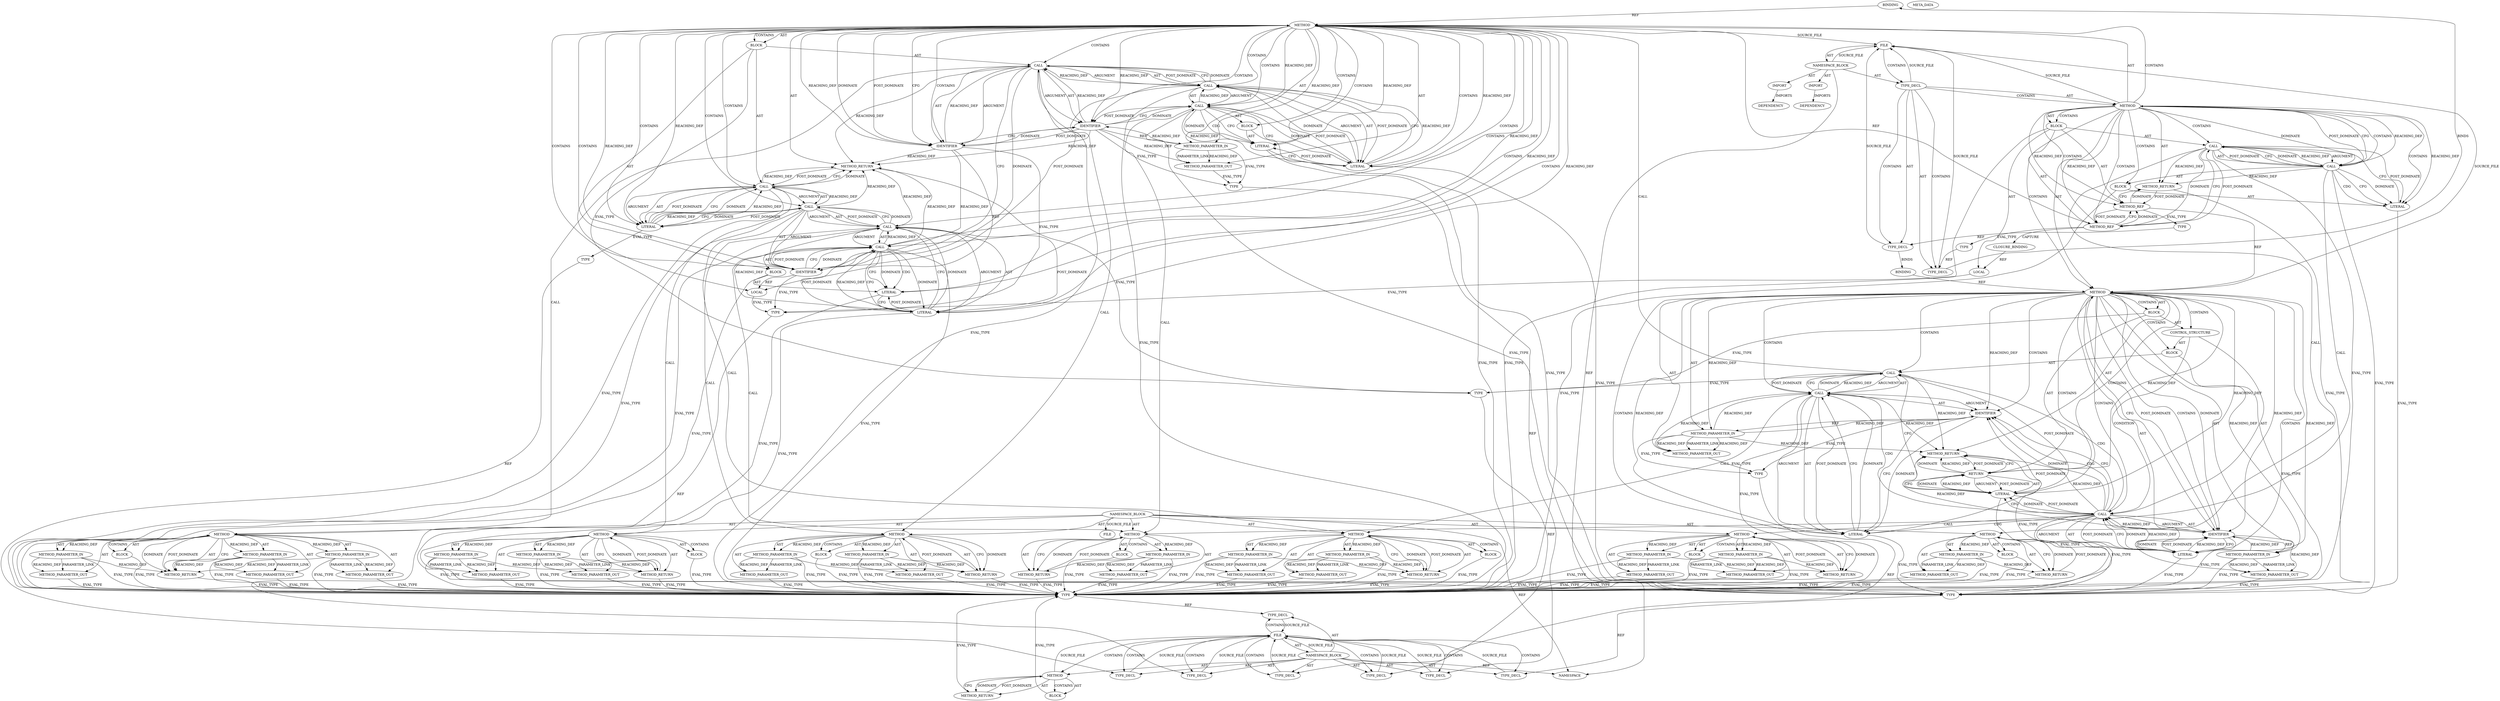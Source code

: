 digraph {
  "21474836480" [label="BINDING" METHOD_FULL_NAME="cpyStr" NAME="cpyStr" SIGNATURE="void(char*)"];
  "21474836481" [label="BINDING" METHOD_FULL_NAME="main" NAME="main" SIGNATURE="int(int,char[]*)"];
  "25769803776" [label="BLOCK" ARGUMENT_INDEX="-1" CODE="{
	strncpy(__str, src, MAX_SIZE - 1);						/* FIX */
	__str[MAX_SIZE - 1] = '\\0';
}" COLUMN_NUMBER="30" LINE_NUMBER="20" ORDER="2" TYPE_FULL_NAME="void"];
  "25769803777" [label="BLOCK" ARGUMENT_INDEX="1" CODE="<empty>" COLUMN_NUMBER="22" LINE_NUMBER="21" ORDER="1" TYPE_FULL_NAME="ANY"];
  "25769803778" [label="BLOCK" ARGUMENT_INDEX="1" CODE="<empty>" COLUMN_NUMBER="8" LINE_NUMBER="22" ORDER="1" TYPE_FULL_NAME="ANY"];
  "25769803779" [label="BLOCK" ARGUMENT_INDEX="-1" CODE="{
	// Often Misused String Management:
	// Buffer overflow with strcpy function
	if (argc > 1)
		cpyStr(argv[1]);	
	return 0;
}" COLUMN_NUMBER="1" LINE_NUMBER="26" ORDER="3" TYPE_FULL_NAME="void"];
  "25769803780" [label="BLOCK" ARGUMENT_INDEX="-1" CODE="<empty>" COLUMN_NUMBER="3" LINE_NUMBER="30" ORDER="2" TYPE_FULL_NAME="ANY"];
  "25769803781" [label="BLOCK" ARGUMENT_INDEX="-1" CODE="<empty>" COLUMN_NUMBER="1" LINE_NUMBER="1" ORDER="1" TYPE_FULL_NAME="ANY"];
  "25769803782" [label="BLOCK" ARGUMENT_INDEX="1" CODE="<empty>" COLUMN_NUMBER="19" LINE_NUMBER="18" ORDER="1" TYPE_FULL_NAME="ANY"];
  "25769803783" [label="BLOCK" ARGUMENT_INDEX="-1" CODE="<empty>" ORDER="1" TYPE_FULL_NAME="ANY"];
  "25769803784" [label="BLOCK" ARGUMENT_INDEX="1" CODE="<empty>" ORDER="1" TYPE_FULL_NAME="ANY"];
  "25769803785" [label="BLOCK" ARGUMENT_INDEX="1" CODE="<empty>" ORDER="1" TYPE_FULL_NAME="ANY"];
  "25769803786" [label="BLOCK" ARGUMENT_INDEX="1" CODE="<empty>" ORDER="1" TYPE_FULL_NAME="ANY"];
  "25769803787" [label="BLOCK" ARGUMENT_INDEX="1" CODE="<empty>" ORDER="1" TYPE_FULL_NAME="ANY"];
  "25769803788" [label="BLOCK" ARGUMENT_INDEX="1" CODE="<empty>" ORDER="1" TYPE_FULL_NAME="ANY"];
  "25769803789" [label="BLOCK" ARGUMENT_INDEX="1" CODE="<empty>" ORDER="1" TYPE_FULL_NAME="ANY"];
  "25769803790" [label="BLOCK" ARGUMENT_INDEX="1" CODE="<empty>" ORDER="1" TYPE_FULL_NAME="ANY"];
  "30064771072" [label="CALL" ARGUMENT_INDEX="-1" CODE="strncpy(__str, src, MAX_SIZE - 1)" COLUMN_NUMBER="2" DISPATCH_TYPE="STATIC_DISPATCH" LINE_NUMBER="21" METHOD_FULL_NAME="strncpy" NAME="strncpy" ORDER="1" SIGNATURE="" TYPE_FULL_NAME="ANY"];
  "30064771073" [label="CALL" ARGUMENT_INDEX="3" CODE="MAX_SIZE - 1" COLUMN_NUMBER="22" DISPATCH_TYPE="STATIC_DISPATCH" LINE_NUMBER="21" METHOD_FULL_NAME="<operator>.subtraction" NAME="<operator>.subtraction" ORDER="3" SIGNATURE="" TYPE_FULL_NAME="ANY"];
  "30064771074" [label="CALL" ARGUMENT_INDEX="1" CODE="MAX_SIZE" COLUMN_NUMBER="22" DISPATCH_TYPE="INLINED" LINE_NUMBER="21" METHOD_FULL_NAME="misused_string_fct_scope-good.c:16:16:MAX_SIZE:0" NAME="MAX_SIZE" ORDER="1" SIGNATURE="" TYPE_FULL_NAME="int"];
  "30064771075" [label="CALL" ARGUMENT_INDEX="-1" CODE="__str[MAX_SIZE - 1] = '\\0'" COLUMN_NUMBER="2" DISPATCH_TYPE="STATIC_DISPATCH" LINE_NUMBER="22" METHOD_FULL_NAME="<operator>.assignment" NAME="<operator>.assignment" ORDER="2" SIGNATURE="" TYPE_FULL_NAME="ANY"];
  "30064771076" [label="CALL" ARGUMENT_INDEX="1" CODE="__str[MAX_SIZE - 1]" COLUMN_NUMBER="2" DISPATCH_TYPE="STATIC_DISPATCH" LINE_NUMBER="22" METHOD_FULL_NAME="<operator>.indirectIndexAccess" NAME="<operator>.indirectIndexAccess" ORDER="1" SIGNATURE="" TYPE_FULL_NAME="ANY"];
  "30064771077" [label="CALL" ARGUMENT_INDEX="2" CODE="MAX_SIZE - 1" COLUMN_NUMBER="8" DISPATCH_TYPE="STATIC_DISPATCH" LINE_NUMBER="22" METHOD_FULL_NAME="<operator>.subtraction" NAME="<operator>.subtraction" ORDER="2" SIGNATURE="" TYPE_FULL_NAME="ANY"];
  "30064771078" [label="CALL" ARGUMENT_INDEX="1" CODE="MAX_SIZE" COLUMN_NUMBER="8" DISPATCH_TYPE="INLINED" LINE_NUMBER="22" METHOD_FULL_NAME="misused_string_fct_scope-good.c:16:16:MAX_SIZE:0" NAME="MAX_SIZE" ORDER="1" SIGNATURE="" TYPE_FULL_NAME="int"];
  "30064771079" [label="CALL" ARGUMENT_INDEX="-1" CODE="argc > 1" COLUMN_NUMBER="6" DISPATCH_TYPE="STATIC_DISPATCH" LINE_NUMBER="29" METHOD_FULL_NAME="<operator>.greaterThan" NAME="<operator>.greaterThan" ORDER="1" SIGNATURE="" TYPE_FULL_NAME="ANY"];
  "30064771080" [label="CALL" ARGUMENT_INDEX="1" CODE="cpyStr(argv[1])" COLUMN_NUMBER="3" DISPATCH_TYPE="STATIC_DISPATCH" LINE_NUMBER="30" METHOD_FULL_NAME="cpyStr" NAME="cpyStr" ORDER="1" SIGNATURE="" TYPE_FULL_NAME="void"];
  "30064771081" [label="CALL" ARGUMENT_INDEX="1" CODE="argv[1]" COLUMN_NUMBER="10" DISPATCH_TYPE="STATIC_DISPATCH" LINE_NUMBER="30" METHOD_FULL_NAME="<operator>.indirectIndexAccess" NAME="<operator>.indirectIndexAccess" ORDER="1" SIGNATURE="" TYPE_FULL_NAME="ANY"];
  "30064771082" [label="CALL" ARGUMENT_INDEX="2" CODE="__str[MAX_SIZE]" COLUMN_NUMBER="13" DISPATCH_TYPE="STATIC_DISPATCH" LINE_NUMBER="18" METHOD_FULL_NAME="<operator>.arrayInitializer" NAME="<operator>.arrayInitializer" ORDER="2" SIGNATURE="" TYPE_FULL_NAME="ANY"];
  "30064771083" [label="CALL" ARGUMENT_INDEX="1" CODE="MAX_SIZE" COLUMN_NUMBER="19" DISPATCH_TYPE="INLINED" LINE_NUMBER="18" METHOD_FULL_NAME="misused_string_fct_scope-good.c:16:16:MAX_SIZE:0" NAME="MAX_SIZE" ORDER="1" SIGNATURE="" TYPE_FULL_NAME="int"];
  "34359738368" [label="CLOSURE_BINDING" CLOSURE_BINDING_ID="misused_string_fct_scope-good.c:cpyStr:__str" CLOSURE_ORIGINAL_NAME="__str" EVALUATION_STRATEGY="BY_REFERENCE"];
  "47244640256" [label="CONTROL_STRUCTURE" ARGUMENT_INDEX="1" CODE="if (argc > 1)
		cpyStr(argv[1]);" COLUMN_NUMBER="2" CONTROL_STRUCTURE_TYPE="IF" LINE_NUMBER="29" ORDER="1" PARSER_TYPE_NAME="CASTIfStatement"];
  "51539607552" [label="DEPENDENCY" DEPENDENCY_GROUP_ID="stdlib.h" NAME="stdlib.h" VERSION="include"];
  "51539607553" [label="DEPENDENCY" DEPENDENCY_GROUP_ID="string.h" NAME="string.h" VERSION="include"];
  "60129542144" [label="FILE" CODE="<empty>" CONTENT="<empty>" NAME="misused_string_fct_scope-good.c" ORDER="0"];
  "60129542145" [label="FILE" CODE="<empty>" CONTENT="<empty>" NAME="<includes>" ORDER="1"];
  "60129542146" [label="FILE" CODE="<empty>" CONTENT="<empty>" NAME="<unknown>" ORDER="0"];
  "68719476736" [label="IDENTIFIER" ARGUMENT_INDEX="1" CODE="<global> __str" COLUMN_NUMBER="10" LINE_NUMBER="21" NAME="__str" ORDER="1" TYPE_FULL_NAME="char[10]"];
  "68719476737" [label="IDENTIFIER" ARGUMENT_INDEX="2" CODE="src" COLUMN_NUMBER="17" LINE_NUMBER="21" NAME="src" ORDER="2" TYPE_FULL_NAME="char*"];
  "68719476738" [label="IDENTIFIER" ARGUMENT_INDEX="1" CODE="<global> __str" COLUMN_NUMBER="2" LINE_NUMBER="22" NAME="__str" ORDER="1" TYPE_FULL_NAME="char[10]"];
  "68719476739" [label="IDENTIFIER" ARGUMENT_INDEX="1" CODE="argc" COLUMN_NUMBER="6" LINE_NUMBER="29" NAME="argc" ORDER="1" TYPE_FULL_NAME="int"];
  "68719476740" [label="IDENTIFIER" ARGUMENT_INDEX="1" CODE="argv" COLUMN_NUMBER="10" LINE_NUMBER="30" NAME="argv" ORDER="1" TYPE_FULL_NAME="char[]*"];
  "73014444032" [label="IMPORT" CODE="#include <stdlib.h>" COLUMN_NUMBER="1" IMPORTED_AS="stdlib.h" IMPORTED_ENTITY="stdlib.h" LINE_NUMBER="13" ORDER="1"];
  "73014444033" [label="IMPORT" CODE="#include <string.h>" COLUMN_NUMBER="1" IMPORTED_AS="string.h" IMPORTED_ENTITY="string.h" LINE_NUMBER="14" ORDER="2"];
  "90194313216" [label="LITERAL" ARGUMENT_INDEX="1" CODE="10" COLUMN_NUMBER="22" LINE_NUMBER="21" ORDER="1" TYPE_FULL_NAME="int"];
  "90194313217" [label="LITERAL" ARGUMENT_INDEX="2" CODE="1" COLUMN_NUMBER="33" LINE_NUMBER="21" ORDER="2" TYPE_FULL_NAME="int"];
  "90194313218" [label="LITERAL" ARGUMENT_INDEX="1" CODE="10" COLUMN_NUMBER="8" LINE_NUMBER="22" ORDER="1" TYPE_FULL_NAME="int"];
  "90194313219" [label="LITERAL" ARGUMENT_INDEX="2" CODE="1" COLUMN_NUMBER="19" LINE_NUMBER="22" ORDER="2" TYPE_FULL_NAME="int"];
  "90194313220" [label="LITERAL" ARGUMENT_INDEX="2" CODE="'\\0'" COLUMN_NUMBER="24" LINE_NUMBER="22" ORDER="2" TYPE_FULL_NAME="char"];
  "90194313221" [label="LITERAL" ARGUMENT_INDEX="2" CODE="1" COLUMN_NUMBER="13" LINE_NUMBER="29" ORDER="2" TYPE_FULL_NAME="int"];
  "90194313222" [label="LITERAL" ARGUMENT_INDEX="2" CODE="1" COLUMN_NUMBER="15" LINE_NUMBER="30" ORDER="2" TYPE_FULL_NAME="int"];
  "90194313223" [label="LITERAL" ARGUMENT_INDEX="-1" CODE="0" COLUMN_NUMBER="9" LINE_NUMBER="31" ORDER="1" TYPE_FULL_NAME="int"];
  "90194313224" [label="LITERAL" ARGUMENT_INDEX="1" CODE="10" COLUMN_NUMBER="19" LINE_NUMBER="18" ORDER="1" TYPE_FULL_NAME="int"];
  "94489280512" [label="LOCAL" CODE="static char __str[MAX_SIZE]" COLUMN_NUMBER="13" GENERIC_SIGNATURE="<empty>" LINE_NUMBER="18" NAME="__str" ORDER="1" TYPE_FULL_NAME="char[10]"];
  "94489280513" [label="LOCAL" CLOSURE_BINDING_ID="misused_string_fct_scope-good.c:cpyStr:__str" CODE="<global> __str" COLUMN_NUMBER="10" GENERIC_SIGNATURE="<empty>" LINE_NUMBER="21" NAME="__str" ORDER="0" TYPE_FULL_NAME="char[10]"];
  "107374182400" [label="META_DATA" LANGUAGE="NEWC" OVERLAYS="base;controlflow;typerel;callgraph;dataflowOss" ROOT="/tmp/tmp.Xk1sdSzQks" VERSION="0.1"];
  "111669149696" [label="METHOD" AST_PARENT_FULL_NAME="misused_string_fct_scope-good.c:<global>" AST_PARENT_TYPE="TYPE_DECL" CODE="void cpyStr(const char *src) {
	strncpy(__str, src, MAX_SIZE - 1);						/* FIX */
	__str[MAX_SIZE - 1] = '\\0';
}" COLUMN_NUMBER="1" COLUMN_NUMBER_END="21" FILENAME="misused_string_fct_scope-good.c" FULL_NAME="cpyStr" GENERIC_SIGNATURE="<empty>" IS_EXTERNAL="false" LINE_NUMBER="20" LINE_NUMBER_END="23" NAME="cpyStr" ORDER="1" SIGNATURE="void(char*)"];
  "111669149697" [label="METHOD" AST_PARENT_FULL_NAME="misused_string_fct_scope-good.c:<global>" AST_PARENT_TYPE="TYPE_DECL" CODE="<global>" COLUMN_NUMBER="1" COLUMN_NUMBER_END="18" FILENAME="misused_string_fct_scope-good.c" FULL_NAME="misused_string_fct_scope-good.c:<global>" GENERIC_SIGNATURE="<empty>" IS_EXTERNAL="false" LINE_NUMBER="1" LINE_NUMBER_END="32" NAME="<global>" ORDER="1" SIGNATURE=""];
  "111669149698" [label="METHOD" AST_PARENT_FULL_NAME="misused_string_fct_scope-good.c:<global>" AST_PARENT_TYPE="TYPE_DECL" CODE="int main(int argc, char *argv[])
{
	// Often Misused String Management:
	// Buffer overflow with strcpy function
	if (argc > 1)
		cpyStr(argv[1]);	
	return 0;
}" COLUMN_NUMBER="1" COLUMN_NUMBER_END="1" FILENAME="misused_string_fct_scope-good.c" FULL_NAME="main" GENERIC_SIGNATURE="<empty>" IS_EXTERNAL="false" LINE_NUMBER="25" LINE_NUMBER_END="32" NAME="main" ORDER="1" SIGNATURE="int(int,char[]*)"];
  "111669149699" [label="METHOD" AST_PARENT_FULL_NAME="<includes>:<global>" AST_PARENT_TYPE="NAMESPACE_BLOCK" CODE="<global>" FILENAME="<includes>" FULL_NAME="<includes>:<global>" GENERIC_SIGNATURE="<empty>" IS_EXTERNAL="false" LINE_NUMBER="1" NAME="<global>" ORDER="1" SIGNATURE=""];
  "111669149700" [label="METHOD" AST_PARENT_FULL_NAME="<global>" AST_PARENT_TYPE="NAMESPACE_BLOCK" CODE="<empty>" FILENAME="<empty>" FULL_NAME="strncpy" GENERIC_SIGNATURE="<empty>" IS_EXTERNAL="true" NAME="strncpy" ORDER="0" SIGNATURE=""];
  "111669149701" [label="METHOD" AST_PARENT_FULL_NAME="<global>" AST_PARENT_TYPE="NAMESPACE_BLOCK" CODE="<empty>" FILENAME="<empty>" FULL_NAME="<operator>.subtraction" GENERIC_SIGNATURE="<empty>" IS_EXTERNAL="true" NAME="<operator>.subtraction" ORDER="0" SIGNATURE=""];
  "111669149702" [label="METHOD" AST_PARENT_FULL_NAME="<global>" AST_PARENT_TYPE="NAMESPACE_BLOCK" CODE="<empty>" FILENAME="misused_string_fct_scope-good.c" FULL_NAME="misused_string_fct_scope-good.c:16:16:MAX_SIZE:0" GENERIC_SIGNATURE="<empty>" IS_EXTERNAL="true" LINE_NUMBER="16" LINE_NUMBER_END="16" NAME="MAX_SIZE" ORDER="0" SIGNATURE=""];
  "111669149703" [label="METHOD" AST_PARENT_FULL_NAME="<global>" AST_PARENT_TYPE="NAMESPACE_BLOCK" CODE="<empty>" FILENAME="<empty>" FULL_NAME="<operator>.assignment" GENERIC_SIGNATURE="<empty>" IS_EXTERNAL="true" NAME="<operator>.assignment" ORDER="0" SIGNATURE=""];
  "111669149704" [label="METHOD" AST_PARENT_FULL_NAME="<global>" AST_PARENT_TYPE="NAMESPACE_BLOCK" CODE="<empty>" FILENAME="<empty>" FULL_NAME="<operator>.indirectIndexAccess" GENERIC_SIGNATURE="<empty>" IS_EXTERNAL="true" NAME="<operator>.indirectIndexAccess" ORDER="0" SIGNATURE=""];
  "111669149705" [label="METHOD" AST_PARENT_FULL_NAME="<global>" AST_PARENT_TYPE="NAMESPACE_BLOCK" CODE="<empty>" FILENAME="<empty>" FULL_NAME="<operator>.greaterThan" GENERIC_SIGNATURE="<empty>" IS_EXTERNAL="true" NAME="<operator>.greaterThan" ORDER="0" SIGNATURE=""];
  "111669149706" [label="METHOD" AST_PARENT_FULL_NAME="<global>" AST_PARENT_TYPE="NAMESPACE_BLOCK" CODE="<empty>" FILENAME="<empty>" FULL_NAME="<operator>.arrayInitializer" GENERIC_SIGNATURE="<empty>" IS_EXTERNAL="true" NAME="<operator>.arrayInitializer" ORDER="0" SIGNATURE=""];
  "115964116992" [label="METHOD_PARAMETER_IN" CODE="const char *src" COLUMN_NUMBER="13" EVALUATION_STRATEGY="BY_VALUE" INDEX="1" IS_VARIADIC="false" LINE_NUMBER="20" NAME="src" ORDER="1" TYPE_FULL_NAME="char*"];
  "115964116993" [label="METHOD_PARAMETER_IN" CODE="int argc" COLUMN_NUMBER="10" EVALUATION_STRATEGY="BY_VALUE" INDEX="1" IS_VARIADIC="false" LINE_NUMBER="25" NAME="argc" ORDER="1" TYPE_FULL_NAME="int"];
  "115964116994" [label="METHOD_PARAMETER_IN" CODE="char *argv[]" COLUMN_NUMBER="20" EVALUATION_STRATEGY="BY_VALUE" INDEX="2" IS_VARIADIC="false" LINE_NUMBER="25" NAME="argv" ORDER="2" TYPE_FULL_NAME="char[]*"];
  "115964116995" [label="METHOD_PARAMETER_IN" CODE="p1" EVALUATION_STRATEGY="BY_VALUE" INDEX="1" IS_VARIADIC="false" NAME="p1" ORDER="1" TYPE_FULL_NAME="ANY"];
  "115964116996" [label="METHOD_PARAMETER_IN" CODE="p2" EVALUATION_STRATEGY="BY_VALUE" INDEX="2" IS_VARIADIC="false" NAME="p2" ORDER="2" TYPE_FULL_NAME="ANY"];
  "115964116997" [label="METHOD_PARAMETER_IN" CODE="p3" EVALUATION_STRATEGY="BY_VALUE" INDEX="3" IS_VARIADIC="false" NAME="p3" ORDER="3" TYPE_FULL_NAME="ANY"];
  "115964116998" [label="METHOD_PARAMETER_IN" CODE="p1" EVALUATION_STRATEGY="BY_VALUE" INDEX="1" IS_VARIADIC="false" NAME="p1" ORDER="1" TYPE_FULL_NAME="ANY"];
  "115964116999" [label="METHOD_PARAMETER_IN" CODE="p2" EVALUATION_STRATEGY="BY_VALUE" INDEX="2" IS_VARIADIC="false" NAME="p2" ORDER="2" TYPE_FULL_NAME="ANY"];
  "115964117000" [label="METHOD_PARAMETER_IN" CODE="p0" EVALUATION_STRATEGY="BY_VALUE" INDEX="0" IS_VARIADIC="false" NAME="p0" ORDER="0" TYPE_FULL_NAME="ANY"];
  "115964117001" [label="METHOD_PARAMETER_IN" CODE="p1" EVALUATION_STRATEGY="BY_VALUE" INDEX="1" IS_VARIADIC="false" NAME="p1" ORDER="1" TYPE_FULL_NAME="ANY"];
  "115964117002" [label="METHOD_PARAMETER_IN" CODE="p2" EVALUATION_STRATEGY="BY_VALUE" INDEX="2" IS_VARIADIC="false" NAME="p2" ORDER="2" TYPE_FULL_NAME="ANY"];
  "115964117003" [label="METHOD_PARAMETER_IN" CODE="p1" EVALUATION_STRATEGY="BY_VALUE" INDEX="1" IS_VARIADIC="false" NAME="p1" ORDER="1" TYPE_FULL_NAME="ANY"];
  "115964117004" [label="METHOD_PARAMETER_IN" CODE="p2" EVALUATION_STRATEGY="BY_VALUE" INDEX="2" IS_VARIADIC="false" NAME="p2" ORDER="2" TYPE_FULL_NAME="ANY"];
  "115964117005" [label="METHOD_PARAMETER_IN" CODE="p1" EVALUATION_STRATEGY="BY_VALUE" INDEX="1" IS_VARIADIC="false" NAME="p1" ORDER="1" TYPE_FULL_NAME="ANY"];
  "115964117006" [label="METHOD_PARAMETER_IN" CODE="p2" EVALUATION_STRATEGY="BY_VALUE" INDEX="2" IS_VARIADIC="false" NAME="p2" ORDER="2" TYPE_FULL_NAME="ANY"];
  "115964117007" [label="METHOD_PARAMETER_IN" CODE="p1" EVALUATION_STRATEGY="BY_VALUE" INDEX="1" IS_VARIADIC="false" NAME="p1" ORDER="1" TYPE_FULL_NAME="ANY"];
  "120259084288" [label="METHOD_PARAMETER_OUT" CODE="const char *src" COLUMN_NUMBER="13" EVALUATION_STRATEGY="BY_VALUE" INDEX="1" IS_VARIADIC="false" LINE_NUMBER="20" NAME="src" ORDER="1" TYPE_FULL_NAME="char*"];
  "120259084289" [label="METHOD_PARAMETER_OUT" CODE="int argc" COLUMN_NUMBER="10" EVALUATION_STRATEGY="BY_VALUE" INDEX="1" IS_VARIADIC="false" LINE_NUMBER="25" NAME="argc" ORDER="1" TYPE_FULL_NAME="int"];
  "120259084290" [label="METHOD_PARAMETER_OUT" CODE="char *argv[]" COLUMN_NUMBER="20" EVALUATION_STRATEGY="BY_VALUE" INDEX="2" IS_VARIADIC="false" LINE_NUMBER="25" NAME="argv" ORDER="2" TYPE_FULL_NAME="char[]*"];
  "120259084291" [label="METHOD_PARAMETER_OUT" CODE="p1" EVALUATION_STRATEGY="BY_VALUE" INDEX="1" IS_VARIADIC="false" NAME="p1" ORDER="1" TYPE_FULL_NAME="ANY"];
  "120259084292" [label="METHOD_PARAMETER_OUT" CODE="p2" EVALUATION_STRATEGY="BY_VALUE" INDEX="2" IS_VARIADIC="false" NAME="p2" ORDER="2" TYPE_FULL_NAME="ANY"];
  "120259084293" [label="METHOD_PARAMETER_OUT" CODE="p3" EVALUATION_STRATEGY="BY_VALUE" INDEX="3" IS_VARIADIC="false" NAME="p3" ORDER="3" TYPE_FULL_NAME="ANY"];
  "120259084294" [label="METHOD_PARAMETER_OUT" CODE="p1" EVALUATION_STRATEGY="BY_VALUE" INDEX="1" IS_VARIADIC="false" NAME="p1" ORDER="1" TYPE_FULL_NAME="ANY"];
  "120259084295" [label="METHOD_PARAMETER_OUT" CODE="p2" EVALUATION_STRATEGY="BY_VALUE" INDEX="2" IS_VARIADIC="false" NAME="p2" ORDER="2" TYPE_FULL_NAME="ANY"];
  "120259084296" [label="METHOD_PARAMETER_OUT" CODE="p0" EVALUATION_STRATEGY="BY_VALUE" INDEX="0" IS_VARIADIC="false" NAME="p0" ORDER="0" TYPE_FULL_NAME="ANY"];
  "120259084297" [label="METHOD_PARAMETER_OUT" CODE="p1" EVALUATION_STRATEGY="BY_VALUE" INDEX="1" IS_VARIADIC="false" NAME="p1" ORDER="1" TYPE_FULL_NAME="ANY"];
  "120259084298" [label="METHOD_PARAMETER_OUT" CODE="p2" EVALUATION_STRATEGY="BY_VALUE" INDEX="2" IS_VARIADIC="false" NAME="p2" ORDER="2" TYPE_FULL_NAME="ANY"];
  "120259084299" [label="METHOD_PARAMETER_OUT" CODE="p1" EVALUATION_STRATEGY="BY_VALUE" INDEX="1" IS_VARIADIC="false" NAME="p1" ORDER="1" TYPE_FULL_NAME="ANY"];
  "120259084300" [label="METHOD_PARAMETER_OUT" CODE="p2" EVALUATION_STRATEGY="BY_VALUE" INDEX="2" IS_VARIADIC="false" NAME="p2" ORDER="2" TYPE_FULL_NAME="ANY"];
  "120259084301" [label="METHOD_PARAMETER_OUT" CODE="p1" EVALUATION_STRATEGY="BY_VALUE" INDEX="1" IS_VARIADIC="false" NAME="p1" ORDER="1" TYPE_FULL_NAME="ANY"];
  "120259084302" [label="METHOD_PARAMETER_OUT" CODE="p2" EVALUATION_STRATEGY="BY_VALUE" INDEX="2" IS_VARIADIC="false" NAME="p2" ORDER="2" TYPE_FULL_NAME="ANY"];
  "120259084303" [label="METHOD_PARAMETER_OUT" CODE="p1" EVALUATION_STRATEGY="BY_VALUE" INDEX="1" IS_VARIADIC="false" NAME="p1" ORDER="1" TYPE_FULL_NAME="ANY"];
  "124554051584" [label="METHOD_REF" ARGUMENT_INDEX="3" CODE="cpyStr" COLUMN_NUMBER="1" LINE_NUMBER="20" METHOD_FULL_NAME="cpyStr" ORDER="3" TYPE_FULL_NAME="cpyStr"];
  "124554051585" [label="METHOD_REF" ARGUMENT_INDEX="4" CODE="main" COLUMN_NUMBER="1" LINE_NUMBER="25" METHOD_FULL_NAME="main" ORDER="4" TYPE_FULL_NAME="main"];
  "128849018880" [label="METHOD_RETURN" CODE="RET" COLUMN_NUMBER="1" EVALUATION_STRATEGY="BY_VALUE" LINE_NUMBER="20" ORDER="3" TYPE_FULL_NAME="void"];
  "128849018881" [label="METHOD_RETURN" CODE="RET" COLUMN_NUMBER="1" EVALUATION_STRATEGY="BY_VALUE" LINE_NUMBER="25" ORDER="4" TYPE_FULL_NAME="int"];
  "128849018882" [label="METHOD_RETURN" CODE="RET" COLUMN_NUMBER="1" EVALUATION_STRATEGY="BY_VALUE" LINE_NUMBER="1" ORDER="2" TYPE_FULL_NAME="ANY"];
  "128849018883" [label="METHOD_RETURN" CODE="RET" EVALUATION_STRATEGY="BY_VALUE" LINE_NUMBER="1" ORDER="2" TYPE_FULL_NAME="ANY"];
  "128849018884" [label="METHOD_RETURN" CODE="RET" EVALUATION_STRATEGY="BY_VALUE" ORDER="2" TYPE_FULL_NAME="ANY"];
  "128849018885" [label="METHOD_RETURN" CODE="RET" EVALUATION_STRATEGY="BY_VALUE" ORDER="2" TYPE_FULL_NAME="ANY"];
  "128849018886" [label="METHOD_RETURN" CODE="RET" EVALUATION_STRATEGY="BY_VALUE" ORDER="2" TYPE_FULL_NAME="ANY"];
  "128849018887" [label="METHOD_RETURN" CODE="RET" EVALUATION_STRATEGY="BY_VALUE" ORDER="2" TYPE_FULL_NAME="ANY"];
  "128849018888" [label="METHOD_RETURN" CODE="RET" EVALUATION_STRATEGY="BY_VALUE" ORDER="2" TYPE_FULL_NAME="ANY"];
  "128849018889" [label="METHOD_RETURN" CODE="RET" EVALUATION_STRATEGY="BY_VALUE" ORDER="2" TYPE_FULL_NAME="ANY"];
  "128849018890" [label="METHOD_RETURN" CODE="RET" EVALUATION_STRATEGY="BY_VALUE" ORDER="2" TYPE_FULL_NAME="ANY"];
  "137438953472" [label="NAMESPACE" CODE="<empty>" NAME="<global>" ORDER="-1"];
  "141733920768" [label="NAMESPACE_BLOCK" CODE="<empty>" FILENAME="<unknown>" FULL_NAME="<global>" NAME="<global>" ORDER="1"];
  "141733920769" [label="NAMESPACE_BLOCK" CODE="<empty>" FILENAME="misused_string_fct_scope-good.c" FULL_NAME="misused_string_fct_scope-good.c:<global>" NAME="<global>" ORDER="1"];
  "141733920770" [label="NAMESPACE_BLOCK" CODE="<empty>" FILENAME="<includes>" FULL_NAME="<includes>:<global>" NAME="<global>" ORDER="1"];
  "146028888064" [label="RETURN" ARGUMENT_INDEX="-1" CODE="return 0;" COLUMN_NUMBER="2" LINE_NUMBER="31" ORDER="2"];
  "163208757248" [label="TYPE" FULL_NAME="ANY" NAME="ANY" TYPE_DECL_FULL_NAME="ANY"];
  "163208757249" [label="TYPE" FULL_NAME="char" NAME="char" TYPE_DECL_FULL_NAME="char"];
  "163208757250" [label="TYPE" FULL_NAME="char*" NAME="char*" TYPE_DECL_FULL_NAME="char*"];
  "163208757251" [label="TYPE" FULL_NAME="char[10]" NAME="char[10]" TYPE_DECL_FULL_NAME="char[10]"];
  "163208757252" [label="TYPE" FULL_NAME="char[]*" NAME="char[]*" TYPE_DECL_FULL_NAME="char[]*"];
  "163208757253" [label="TYPE" FULL_NAME="cpyStr" NAME="cpyStr" TYPE_DECL_FULL_NAME="cpyStr"];
  "163208757254" [label="TYPE" FULL_NAME="int" NAME="int" TYPE_DECL_FULL_NAME="int"];
  "163208757255" [label="TYPE" FULL_NAME="main" NAME="main" TYPE_DECL_FULL_NAME="main"];
  "163208757256" [label="TYPE" FULL_NAME="void" NAME="void" TYPE_DECL_FULL_NAME="void"];
  "171798691840" [label="TYPE_DECL" AST_PARENT_FULL_NAME="misused_string_fct_scope-good.c:<global>" AST_PARENT_TYPE="TYPE_DECL" CODE="cpyStr" COLUMN_NUMBER="1" FILENAME="misused_string_fct_scope-good.c" FULL_NAME="cpyStr" GENERIC_SIGNATURE="<empty>" IS_EXTERNAL="false" LINE_NUMBER="20" NAME="cpyStr" ORDER="1"];
  "171798691841" [label="TYPE_DECL" AST_PARENT_FULL_NAME="misused_string_fct_scope-good.c:<global>" AST_PARENT_TYPE="TYPE_DECL" CODE="main" COLUMN_NUMBER="1" FILENAME="misused_string_fct_scope-good.c" FULL_NAME="main" GENERIC_SIGNATURE="<empty>" IS_EXTERNAL="false" LINE_NUMBER="25" NAME="main" ORDER="1"];
  "171798691842" [label="TYPE_DECL" AST_PARENT_FULL_NAME="misused_string_fct_scope-good.c:<global>" AST_PARENT_TYPE="NAMESPACE_BLOCK" CODE="<global>" COLUMN_NUMBER="1" FILENAME="misused_string_fct_scope-good.c" FULL_NAME="misused_string_fct_scope-good.c:<global>" GENERIC_SIGNATURE="<empty>" IS_EXTERNAL="false" LINE_NUMBER="1" NAME="<global>" ORDER="3"];
  "171798691843" [label="TYPE_DECL" AST_PARENT_FULL_NAME="<includes>:<global>" AST_PARENT_TYPE="NAMESPACE_BLOCK" CODE="ANY" FILENAME="<includes>" FULL_NAME="ANY" GENERIC_SIGNATURE="<empty>" IS_EXTERNAL="true" NAME="ANY" ORDER="-1"];
  "171798691844" [label="TYPE_DECL" AST_PARENT_FULL_NAME="<includes>:<global>" AST_PARENT_TYPE="NAMESPACE_BLOCK" CODE="char" FILENAME="<includes>" FULL_NAME="char" GENERIC_SIGNATURE="<empty>" IS_EXTERNAL="true" NAME="char" ORDER="-1"];
  "171798691845" [label="TYPE_DECL" AST_PARENT_FULL_NAME="<includes>:<global>" AST_PARENT_TYPE="NAMESPACE_BLOCK" CODE="char*" FILENAME="<includes>" FULL_NAME="char*" GENERIC_SIGNATURE="<empty>" IS_EXTERNAL="true" NAME="char*" ORDER="-1"];
  "171798691846" [label="TYPE_DECL" AST_PARENT_FULL_NAME="<includes>:<global>" AST_PARENT_TYPE="NAMESPACE_BLOCK" CODE="char[10]" FILENAME="<includes>" FULL_NAME="char[10]" GENERIC_SIGNATURE="<empty>" IS_EXTERNAL="true" NAME="char[10]" ORDER="-1"];
  "171798691847" [label="TYPE_DECL" AST_PARENT_FULL_NAME="<includes>:<global>" AST_PARENT_TYPE="NAMESPACE_BLOCK" CODE="char[]*" FILENAME="<includes>" FULL_NAME="char[]*" GENERIC_SIGNATURE="<empty>" IS_EXTERNAL="true" NAME="char[]*" ORDER="-1"];
  "171798691848" [label="TYPE_DECL" AST_PARENT_FULL_NAME="<includes>:<global>" AST_PARENT_TYPE="NAMESPACE_BLOCK" CODE="int" FILENAME="<includes>" FULL_NAME="int" GENERIC_SIGNATURE="<empty>" IS_EXTERNAL="true" NAME="int" ORDER="-1"];
  "171798691849" [label="TYPE_DECL" AST_PARENT_FULL_NAME="<includes>:<global>" AST_PARENT_TYPE="NAMESPACE_BLOCK" CODE="void" FILENAME="<includes>" FULL_NAME="void" GENERIC_SIGNATURE="<empty>" IS_EXTERNAL="true" NAME="void" ORDER="-1"];
  "21474836480" -> "111669149696" [label="REF" ];
  "21474836481" -> "111669149698" [label="REF" ];
  "25769803776" -> "30064771072" [label="AST" ];
  "25769803776" -> "30064771075" [label="AST" ];
  "25769803776" -> "94489280513" [label="AST" ];
  "25769803776" -> "163208757256" [label="EVAL_TYPE" ];
  "25769803777" -> "90194313216" [label="AST" ];
  "25769803777" -> "163208757248" [label="EVAL_TYPE" ];
  "25769803778" -> "90194313218" [label="AST" ];
  "25769803778" -> "163208757248" [label="EVAL_TYPE" ];
  "25769803779" -> "47244640256" [label="AST" ];
  "25769803779" -> "146028888064" [label="AST" ];
  "25769803779" -> "163208757256" [label="EVAL_TYPE" ];
  "25769803780" -> "30064771080" [label="AST" ];
  "25769803780" -> "163208757248" [label="EVAL_TYPE" ];
  "25769803781" -> "94489280512" [label="AST" ];
  "25769803781" -> "30064771082" [label="AST" ];
  "25769803781" -> "124554051584" [label="AST" ];
  "25769803781" -> "124554051585" [label="AST" ];
  "25769803781" -> "163208757248" [label="EVAL_TYPE" ];
  "25769803782" -> "90194313224" [label="AST" ];
  "25769803782" -> "163208757248" [label="EVAL_TYPE" ];
  "25769803783" -> "163208757248" [label="EVAL_TYPE" ];
  "25769803784" -> "163208757248" [label="EVAL_TYPE" ];
  "25769803785" -> "163208757248" [label="EVAL_TYPE" ];
  "25769803786" -> "163208757248" [label="EVAL_TYPE" ];
  "25769803787" -> "163208757248" [label="EVAL_TYPE" ];
  "25769803788" -> "163208757248" [label="EVAL_TYPE" ];
  "25769803789" -> "163208757248" [label="EVAL_TYPE" ];
  "25769803790" -> "163208757248" [label="EVAL_TYPE" ];
  "30064771072" -> "68719476736" [label="ARGUMENT" ];
  "30064771072" -> "68719476737" [label="ARGUMENT" ];
  "30064771072" -> "30064771073" [label="ARGUMENT" ];
  "30064771072" -> "68719476736" [label="AST" ];
  "30064771072" -> "68719476737" [label="AST" ];
  "30064771072" -> "30064771073" [label="AST" ];
  "30064771072" -> "111669149700" [label="CALL" ];
  "30064771072" -> "68719476738" [label="CFG" ];
  "30064771072" -> "68719476738" [label="DOMINATE" ];
  "30064771072" -> "163208757248" [label="EVAL_TYPE" ];
  "30064771072" -> "30064771073" [label="POST_DOMINATE" ];
  "30064771072" -> "128849018880" [label="REACHING_DEF" property="strncpy(__str, src, MAX_SIZE - 1)"];
  "30064771073" -> "30064771074" [label="ARGUMENT" ];
  "30064771073" -> "90194313217" [label="ARGUMENT" ];
  "30064771073" -> "30064771074" [label="AST" ];
  "30064771073" -> "90194313217" [label="AST" ];
  "30064771073" -> "111669149701" [label="CALL" ];
  "30064771073" -> "30064771072" [label="CFG" ];
  "30064771073" -> "30064771072" [label="DOMINATE" ];
  "30064771073" -> "163208757248" [label="EVAL_TYPE" ];
  "30064771073" -> "90194313217" [label="POST_DOMINATE" ];
  "30064771073" -> "30064771072" [label="REACHING_DEF" property="MAX_SIZE - 1"];
  "30064771074" -> "25769803777" [label="AST" ];
  "30064771074" -> "111669149702" [label="CALL" ];
  "30064771074" -> "90194313216" [label="CDG" ];
  "30064771074" -> "90194313216" [label="CFG" ];
  "30064771074" -> "90194313217" [label="CFG" ];
  "30064771074" -> "90194313217" [label="DOMINATE" ];
  "30064771074" -> "90194313216" [label="DOMINATE" ];
  "30064771074" -> "163208757254" [label="EVAL_TYPE" ];
  "30064771074" -> "68719476737" [label="POST_DOMINATE" ];
  "30064771074" -> "30064771073" [label="REACHING_DEF" property="MAX_SIZE"];
  "30064771075" -> "30064771076" [label="ARGUMENT" ];
  "30064771075" -> "90194313220" [label="ARGUMENT" ];
  "30064771075" -> "30064771076" [label="AST" ];
  "30064771075" -> "90194313220" [label="AST" ];
  "30064771075" -> "111669149703" [label="CALL" ];
  "30064771075" -> "128849018880" [label="CFG" ];
  "30064771075" -> "128849018880" [label="DOMINATE" ];
  "30064771075" -> "163208757248" [label="EVAL_TYPE" ];
  "30064771075" -> "90194313220" [label="POST_DOMINATE" ];
  "30064771075" -> "128849018880" [label="REACHING_DEF" property="__str[MAX_SIZE - 1] = '\\0'"];
  "30064771076" -> "68719476738" [label="ARGUMENT" ];
  "30064771076" -> "30064771077" [label="ARGUMENT" ];
  "30064771076" -> "68719476738" [label="AST" ];
  "30064771076" -> "30064771077" [label="AST" ];
  "30064771076" -> "111669149704" [label="CALL" ];
  "30064771076" -> "90194313220" [label="CFG" ];
  "30064771076" -> "90194313220" [label="DOMINATE" ];
  "30064771076" -> "163208757248" [label="EVAL_TYPE" ];
  "30064771076" -> "30064771077" [label="POST_DOMINATE" ];
  "30064771076" -> "30064771075" [label="REACHING_DEF" property="__str[MAX_SIZE - 1]"];
  "30064771076" -> "128849018880" [label="REACHING_DEF" property="__str[MAX_SIZE - 1]"];
  "30064771077" -> "30064771078" [label="ARGUMENT" ];
  "30064771077" -> "90194313219" [label="ARGUMENT" ];
  "30064771077" -> "30064771078" [label="AST" ];
  "30064771077" -> "90194313219" [label="AST" ];
  "30064771077" -> "111669149701" [label="CALL" ];
  "30064771077" -> "30064771076" [label="CFG" ];
  "30064771077" -> "30064771076" [label="DOMINATE" ];
  "30064771077" -> "163208757248" [label="EVAL_TYPE" ];
  "30064771077" -> "90194313219" [label="POST_DOMINATE" ];
  "30064771077" -> "128849018880" [label="REACHING_DEF" property="MAX_SIZE - 1"];
  "30064771078" -> "25769803778" [label="AST" ];
  "30064771078" -> "111669149702" [label="CALL" ];
  "30064771078" -> "90194313218" [label="CDG" ];
  "30064771078" -> "90194313218" [label="CFG" ];
  "30064771078" -> "90194313219" [label="CFG" ];
  "30064771078" -> "90194313219" [label="DOMINATE" ];
  "30064771078" -> "90194313218" [label="DOMINATE" ];
  "30064771078" -> "163208757254" [label="EVAL_TYPE" ];
  "30064771078" -> "68719476738" [label="POST_DOMINATE" ];
  "30064771078" -> "30064771077" [label="REACHING_DEF" property="MAX_SIZE"];
  "30064771078" -> "128849018880" [label="REACHING_DEF" property="MAX_SIZE"];
  "30064771079" -> "68719476739" [label="ARGUMENT" ];
  "30064771079" -> "90194313221" [label="ARGUMENT" ];
  "30064771079" -> "68719476739" [label="AST" ];
  "30064771079" -> "90194313221" [label="AST" ];
  "30064771079" -> "111669149705" [label="CALL" ];
  "30064771079" -> "68719476740" [label="CDG" ];
  "30064771079" -> "90194313222" [label="CDG" ];
  "30064771079" -> "30064771080" [label="CDG" ];
  "30064771079" -> "30064771081" [label="CDG" ];
  "30064771079" -> "68719476740" [label="CFG" ];
  "30064771079" -> "90194313223" [label="CFG" ];
  "30064771079" -> "90194313223" [label="DOMINATE" ];
  "30064771079" -> "68719476740" [label="DOMINATE" ];
  "30064771079" -> "163208757248" [label="EVAL_TYPE" ];
  "30064771079" -> "90194313221" [label="POST_DOMINATE" ];
  "30064771079" -> "128849018881" [label="REACHING_DEF" property="argc > 1"];
  "30064771080" -> "30064771081" [label="ARGUMENT" ];
  "30064771080" -> "30064771081" [label="AST" ];
  "30064771080" -> "111669149696" [label="CALL" ];
  "30064771080" -> "90194313223" [label="CFG" ];
  "30064771080" -> "163208757256" [label="EVAL_TYPE" ];
  "30064771080" -> "30064771081" [label="POST_DOMINATE" ];
  "30064771080" -> "128849018881" [label="REACHING_DEF" property="cpyStr(argv[1])"];
  "30064771081" -> "68719476740" [label="ARGUMENT" ];
  "30064771081" -> "90194313222" [label="ARGUMENT" ];
  "30064771081" -> "68719476740" [label="AST" ];
  "30064771081" -> "90194313222" [label="AST" ];
  "30064771081" -> "111669149704" [label="CALL" ];
  "30064771081" -> "30064771080" [label="CFG" ];
  "30064771081" -> "30064771080" [label="DOMINATE" ];
  "30064771081" -> "163208757248" [label="EVAL_TYPE" ];
  "30064771081" -> "90194313222" [label="POST_DOMINATE" ];
  "30064771081" -> "120259084290" [label="REACHING_DEF" property="argv[1]"];
  "30064771081" -> "30064771080" [label="REACHING_DEF" property="argv[1]"];
  "30064771081" -> "128849018881" [label="REACHING_DEF" property="argv[1]"];
  "30064771082" -> "30064771083" [label="ARGUMENT" ];
  "30064771082" -> "30064771083" [label="AST" ];
  "30064771082" -> "111669149706" [label="CALL" ];
  "30064771082" -> "124554051584" [label="CFG" ];
  "30064771082" -> "124554051584" [label="DOMINATE" ];
  "30064771082" -> "163208757248" [label="EVAL_TYPE" ];
  "30064771082" -> "30064771083" [label="POST_DOMINATE" ];
  "30064771082" -> "90194313224" [label="POST_DOMINATE" ];
  "30064771082" -> "128849018882" [label="REACHING_DEF" property="__str[MAX_SIZE]"];
  "30064771083" -> "25769803782" [label="AST" ];
  "30064771083" -> "111669149702" [label="CALL" ];
  "30064771083" -> "90194313224" [label="CDG" ];
  "30064771083" -> "90194313224" [label="CFG" ];
  "30064771083" -> "30064771082" [label="CFG" ];
  "30064771083" -> "30064771082" [label="DOMINATE" ];
  "30064771083" -> "90194313224" [label="DOMINATE" ];
  "30064771083" -> "163208757254" [label="EVAL_TYPE" ];
  "30064771083" -> "111669149697" [label="POST_DOMINATE" ];
  "30064771083" -> "30064771082" [label="REACHING_DEF" property="MAX_SIZE"];
  "30064771083" -> "128849018882" [label="REACHING_DEF" property="MAX_SIZE"];
  "34359738368" -> "94489280512" [label="REF" ];
  "47244640256" -> "30064771079" [label="AST" ];
  "47244640256" -> "25769803780" [label="AST" ];
  "47244640256" -> "30064771079" [label="CONDITION" ];
  "60129542144" -> "141733920769" [label="AST" ];
  "60129542144" -> "171798691842" [label="CONTAINS" ];
  "60129542145" -> "141733920770" [label="AST" ];
  "60129542145" -> "111669149699" [label="CONTAINS" ];
  "60129542145" -> "171798691843" [label="CONTAINS" ];
  "60129542145" -> "171798691844" [label="CONTAINS" ];
  "60129542145" -> "171798691845" [label="CONTAINS" ];
  "60129542145" -> "171798691846" [label="CONTAINS" ];
  "60129542145" -> "171798691847" [label="CONTAINS" ];
  "60129542145" -> "171798691848" [label="CONTAINS" ];
  "60129542145" -> "171798691849" [label="CONTAINS" ];
  "68719476736" -> "68719476737" [label="CFG" ];
  "68719476736" -> "68719476737" [label="DOMINATE" ];
  "68719476736" -> "163208757251" [label="EVAL_TYPE" ];
  "68719476736" -> "111669149696" [label="POST_DOMINATE" ];
  "68719476736" -> "30064771072" [label="REACHING_DEF" property="<global> __str"];
  "68719476736" -> "68719476738" [label="REACHING_DEF" property="<global> __str"];
  "68719476736" -> "128849018880" [label="REACHING_DEF" property="<global> __str"];
  "68719476736" -> "94489280513" [label="REF" ];
  "68719476737" -> "30064771074" [label="CFG" ];
  "68719476737" -> "30064771074" [label="DOMINATE" ];
  "68719476737" -> "163208757250" [label="EVAL_TYPE" ];
  "68719476737" -> "68719476736" [label="POST_DOMINATE" ];
  "68719476737" -> "30064771072" [label="REACHING_DEF" property="src"];
  "68719476737" -> "120259084288" [label="REACHING_DEF" property="src"];
  "68719476737" -> "128849018880" [label="REACHING_DEF" property="src"];
  "68719476737" -> "115964116992" [label="REF" ];
  "68719476738" -> "30064771078" [label="CFG" ];
  "68719476738" -> "30064771078" [label="DOMINATE" ];
  "68719476738" -> "163208757251" [label="EVAL_TYPE" ];
  "68719476738" -> "30064771072" [label="POST_DOMINATE" ];
  "68719476738" -> "94489280513" [label="REF" ];
  "68719476739" -> "90194313221" [label="CFG" ];
  "68719476739" -> "90194313221" [label="DOMINATE" ];
  "68719476739" -> "163208757254" [label="EVAL_TYPE" ];
  "68719476739" -> "111669149698" [label="POST_DOMINATE" ];
  "68719476739" -> "30064771079" [label="REACHING_DEF" property="argc"];
  "68719476739" -> "120259084289" [label="REACHING_DEF" property="argc"];
  "68719476739" -> "128849018881" [label="REACHING_DEF" property="argc"];
  "68719476739" -> "115964116993" [label="REF" ];
  "68719476740" -> "90194313222" [label="CFG" ];
  "68719476740" -> "90194313222" [label="DOMINATE" ];
  "68719476740" -> "163208757252" [label="EVAL_TYPE" ];
  "68719476740" -> "115964116994" [label="REF" ];
  "73014444032" -> "51539607552" [label="IMPORTS" ];
  "73014444033" -> "51539607553" [label="IMPORTS" ];
  "90194313216" -> "90194313217" [label="CFG" ];
  "90194313216" -> "163208757254" [label="EVAL_TYPE" ];
  "90194313217" -> "30064771073" [label="CFG" ];
  "90194313217" -> "30064771073" [label="DOMINATE" ];
  "90194313217" -> "163208757254" [label="EVAL_TYPE" ];
  "90194313217" -> "30064771074" [label="POST_DOMINATE" ];
  "90194313217" -> "90194313216" [label="POST_DOMINATE" ];
  "90194313217" -> "30064771074" [label="REACHING_DEF" property="1"];
  "90194313217" -> "30064771073" [label="REACHING_DEF" property="1"];
  "90194313218" -> "90194313219" [label="CFG" ];
  "90194313218" -> "163208757254" [label="EVAL_TYPE" ];
  "90194313219" -> "30064771077" [label="CFG" ];
  "90194313219" -> "30064771077" [label="DOMINATE" ];
  "90194313219" -> "163208757254" [label="EVAL_TYPE" ];
  "90194313219" -> "30064771078" [label="POST_DOMINATE" ];
  "90194313219" -> "90194313218" [label="POST_DOMINATE" ];
  "90194313219" -> "30064771078" [label="REACHING_DEF" property="1"];
  "90194313219" -> "30064771077" [label="REACHING_DEF" property="1"];
  "90194313220" -> "30064771075" [label="CFG" ];
  "90194313220" -> "30064771075" [label="DOMINATE" ];
  "90194313220" -> "163208757249" [label="EVAL_TYPE" ];
  "90194313220" -> "30064771076" [label="POST_DOMINATE" ];
  "90194313220" -> "30064771076" [label="REACHING_DEF" property="'\\0'"];
  "90194313220" -> "30064771075" [label="REACHING_DEF" property="'\\0'"];
  "90194313221" -> "30064771079" [label="CFG" ];
  "90194313221" -> "30064771079" [label="DOMINATE" ];
  "90194313221" -> "163208757254" [label="EVAL_TYPE" ];
  "90194313221" -> "68719476739" [label="POST_DOMINATE" ];
  "90194313221" -> "68719476739" [label="REACHING_DEF" property="1"];
  "90194313221" -> "30064771079" [label="REACHING_DEF" property="1"];
  "90194313222" -> "30064771081" [label="CFG" ];
  "90194313222" -> "30064771081" [label="DOMINATE" ];
  "90194313222" -> "163208757254" [label="EVAL_TYPE" ];
  "90194313222" -> "68719476740" [label="POST_DOMINATE" ];
  "90194313223" -> "146028888064" [label="CFG" ];
  "90194313223" -> "146028888064" [label="DOMINATE" ];
  "90194313223" -> "163208757254" [label="EVAL_TYPE" ];
  "90194313223" -> "30064771079" [label="POST_DOMINATE" ];
  "90194313223" -> "30064771080" [label="POST_DOMINATE" ];
  "90194313223" -> "146028888064" [label="REACHING_DEF" property="0"];
  "90194313224" -> "30064771082" [label="CFG" ];
  "90194313224" -> "163208757254" [label="EVAL_TYPE" ];
  "94489280512" -> "163208757251" [label="EVAL_TYPE" ];
  "94489280513" -> "163208757251" [label="EVAL_TYPE" ];
  "111669149696" -> "115964116992" [label="AST" ];
  "111669149696" -> "25769803776" [label="AST" ];
  "111669149696" -> "128849018880" [label="AST" ];
  "111669149696" -> "120259084288" [label="AST" ];
  "111669149696" -> "68719476736" [label="CFG" ];
  "111669149696" -> "25769803776" [label="CONTAINS" ];
  "111669149696" -> "30064771072" [label="CONTAINS" ];
  "111669149696" -> "30064771075" [label="CONTAINS" ];
  "111669149696" -> "68719476736" [label="CONTAINS" ];
  "111669149696" -> "68719476737" [label="CONTAINS" ];
  "111669149696" -> "30064771073" [label="CONTAINS" ];
  "111669149696" -> "30064771076" [label="CONTAINS" ];
  "111669149696" -> "90194313220" [label="CONTAINS" ];
  "111669149696" -> "30064771074" [label="CONTAINS" ];
  "111669149696" -> "90194313217" [label="CONTAINS" ];
  "111669149696" -> "68719476738" [label="CONTAINS" ];
  "111669149696" -> "30064771077" [label="CONTAINS" ];
  "111669149696" -> "25769803777" [label="CONTAINS" ];
  "111669149696" -> "30064771078" [label="CONTAINS" ];
  "111669149696" -> "90194313219" [label="CONTAINS" ];
  "111669149696" -> "90194313216" [label="CONTAINS" ];
  "111669149696" -> "25769803778" [label="CONTAINS" ];
  "111669149696" -> "90194313218" [label="CONTAINS" ];
  "111669149696" -> "68719476736" [label="DOMINATE" ];
  "111669149696" -> "68719476737" [label="REACHING_DEF" property=""];
  "111669149696" -> "68719476736" [label="REACHING_DEF" property=""];
  "111669149696" -> "30064771078" [label="REACHING_DEF" property=""];
  "111669149696" -> "90194313218" [label="REACHING_DEF" property=""];
  "111669149696" -> "90194313219" [label="REACHING_DEF" property=""];
  "111669149696" -> "90194313216" [label="REACHING_DEF" property=""];
  "111669149696" -> "68719476738" [label="REACHING_DEF" property=""];
  "111669149696" -> "115964116992" [label="REACHING_DEF" property=""];
  "111669149696" -> "90194313220" [label="REACHING_DEF" property=""];
  "111669149696" -> "90194313217" [label="REACHING_DEF" property=""];
  "111669149696" -> "30064771074" [label="REACHING_DEF" property=""];
  "111669149696" -> "60129542144" [label="SOURCE_FILE" ];
  "111669149697" -> "111669149696" [label="AST" ];
  "111669149697" -> "111669149698" [label="AST" ];
  "111669149697" -> "25769803781" [label="AST" ];
  "111669149697" -> "128849018882" [label="AST" ];
  "111669149697" -> "30064771083" [label="CFG" ];
  "111669149697" -> "111669149696" [label="CONTAINS" ];
  "111669149697" -> "111669149698" [label="CONTAINS" ];
  "111669149697" -> "25769803781" [label="CONTAINS" ];
  "111669149697" -> "30064771082" [label="CONTAINS" ];
  "111669149697" -> "124554051584" [label="CONTAINS" ];
  "111669149697" -> "124554051585" [label="CONTAINS" ];
  "111669149697" -> "30064771083" [label="CONTAINS" ];
  "111669149697" -> "25769803782" [label="CONTAINS" ];
  "111669149697" -> "90194313224" [label="CONTAINS" ];
  "111669149697" -> "30064771083" [label="DOMINATE" ];
  "111669149697" -> "90194313224" [label="REACHING_DEF" property=""];
  "111669149697" -> "124554051584" [label="REACHING_DEF" property=""];
  "111669149697" -> "124554051585" [label="REACHING_DEF" property=""];
  "111669149697" -> "30064771083" [label="REACHING_DEF" property=""];
  "111669149697" -> "60129542144" [label="SOURCE_FILE" ];
  "111669149698" -> "115964116993" [label="AST" ];
  "111669149698" -> "115964116994" [label="AST" ];
  "111669149698" -> "25769803779" [label="AST" ];
  "111669149698" -> "128849018881" [label="AST" ];
  "111669149698" -> "120259084289" [label="AST" ];
  "111669149698" -> "120259084290" [label="AST" ];
  "111669149698" -> "68719476739" [label="CFG" ];
  "111669149698" -> "25769803779" [label="CONTAINS" ];
  "111669149698" -> "47244640256" [label="CONTAINS" ];
  "111669149698" -> "146028888064" [label="CONTAINS" ];
  "111669149698" -> "30064771079" [label="CONTAINS" ];
  "111669149698" -> "25769803780" [label="CONTAINS" ];
  "111669149698" -> "90194313223" [label="CONTAINS" ];
  "111669149698" -> "68719476739" [label="CONTAINS" ];
  "111669149698" -> "90194313221" [label="CONTAINS" ];
  "111669149698" -> "30064771080" [label="CONTAINS" ];
  "111669149698" -> "30064771081" [label="CONTAINS" ];
  "111669149698" -> "68719476740" [label="CONTAINS" ];
  "111669149698" -> "90194313222" [label="CONTAINS" ];
  "111669149698" -> "68719476739" [label="DOMINATE" ];
  "111669149698" -> "115964116993" [label="REACHING_DEF" property=""];
  "111669149698" -> "68719476740" [label="REACHING_DEF" property=""];
  "111669149698" -> "115964116994" [label="REACHING_DEF" property=""];
  "111669149698" -> "90194313223" [label="REACHING_DEF" property=""];
  "111669149698" -> "90194313222" [label="REACHING_DEF" property=""];
  "111669149698" -> "68719476739" [label="REACHING_DEF" property=""];
  "111669149698" -> "90194313221" [label="REACHING_DEF" property=""];
  "111669149698" -> "146028888064" [label="REACHING_DEF" property=""];
  "111669149698" -> "60129542144" [label="SOURCE_FILE" ];
  "111669149699" -> "25769803783" [label="AST" ];
  "111669149699" -> "128849018883" [label="AST" ];
  "111669149699" -> "128849018883" [label="CFG" ];
  "111669149699" -> "25769803783" [label="CONTAINS" ];
  "111669149699" -> "128849018883" [label="DOMINATE" ];
  "111669149699" -> "60129542145" [label="SOURCE_FILE" ];
  "111669149700" -> "115964116995" [label="AST" ];
  "111669149700" -> "115964116996" [label="AST" ];
  "111669149700" -> "115964116997" [label="AST" ];
  "111669149700" -> "25769803784" [label="AST" ];
  "111669149700" -> "128849018884" [label="AST" ];
  "111669149700" -> "120259084291" [label="AST" ];
  "111669149700" -> "120259084292" [label="AST" ];
  "111669149700" -> "120259084293" [label="AST" ];
  "111669149700" -> "128849018884" [label="CFG" ];
  "111669149700" -> "25769803784" [label="CONTAINS" ];
  "111669149700" -> "128849018884" [label="DOMINATE" ];
  "111669149700" -> "115964116995" [label="REACHING_DEF" property=""];
  "111669149700" -> "115964116997" [label="REACHING_DEF" property=""];
  "111669149700" -> "115964116996" [label="REACHING_DEF" property=""];
  "111669149701" -> "115964116998" [label="AST" ];
  "111669149701" -> "115964116999" [label="AST" ];
  "111669149701" -> "25769803785" [label="AST" ];
  "111669149701" -> "128849018885" [label="AST" ];
  "111669149701" -> "120259084294" [label="AST" ];
  "111669149701" -> "120259084295" [label="AST" ];
  "111669149701" -> "128849018885" [label="CFG" ];
  "111669149701" -> "25769803785" [label="CONTAINS" ];
  "111669149701" -> "128849018885" [label="DOMINATE" ];
  "111669149701" -> "115964116999" [label="REACHING_DEF" property=""];
  "111669149701" -> "115964116998" [label="REACHING_DEF" property=""];
  "111669149702" -> "115964117000" [label="AST" ];
  "111669149702" -> "25769803786" [label="AST" ];
  "111669149702" -> "128849018886" [label="AST" ];
  "111669149702" -> "120259084296" [label="AST" ];
  "111669149702" -> "128849018886" [label="CFG" ];
  "111669149702" -> "25769803786" [label="CONTAINS" ];
  "111669149702" -> "128849018886" [label="DOMINATE" ];
  "111669149702" -> "115964117000" [label="REACHING_DEF" property=""];
  "111669149703" -> "115964117001" [label="AST" ];
  "111669149703" -> "115964117002" [label="AST" ];
  "111669149703" -> "25769803787" [label="AST" ];
  "111669149703" -> "128849018887" [label="AST" ];
  "111669149703" -> "120259084297" [label="AST" ];
  "111669149703" -> "120259084298" [label="AST" ];
  "111669149703" -> "128849018887" [label="CFG" ];
  "111669149703" -> "25769803787" [label="CONTAINS" ];
  "111669149703" -> "128849018887" [label="DOMINATE" ];
  "111669149703" -> "115964117002" [label="REACHING_DEF" property=""];
  "111669149703" -> "115964117001" [label="REACHING_DEF" property=""];
  "111669149704" -> "115964117003" [label="AST" ];
  "111669149704" -> "115964117004" [label="AST" ];
  "111669149704" -> "25769803788" [label="AST" ];
  "111669149704" -> "128849018888" [label="AST" ];
  "111669149704" -> "120259084299" [label="AST" ];
  "111669149704" -> "120259084300" [label="AST" ];
  "111669149704" -> "128849018888" [label="CFG" ];
  "111669149704" -> "25769803788" [label="CONTAINS" ];
  "111669149704" -> "128849018888" [label="DOMINATE" ];
  "111669149704" -> "115964117004" [label="REACHING_DEF" property=""];
  "111669149704" -> "115964117003" [label="REACHING_DEF" property=""];
  "111669149705" -> "115964117005" [label="AST" ];
  "111669149705" -> "115964117006" [label="AST" ];
  "111669149705" -> "25769803789" [label="AST" ];
  "111669149705" -> "128849018889" [label="AST" ];
  "111669149705" -> "120259084301" [label="AST" ];
  "111669149705" -> "120259084302" [label="AST" ];
  "111669149705" -> "128849018889" [label="CFG" ];
  "111669149705" -> "25769803789" [label="CONTAINS" ];
  "111669149705" -> "128849018889" [label="DOMINATE" ];
  "111669149705" -> "115964117005" [label="REACHING_DEF" property=""];
  "111669149705" -> "115964117006" [label="REACHING_DEF" property=""];
  "111669149706" -> "115964117007" [label="AST" ];
  "111669149706" -> "25769803790" [label="AST" ];
  "111669149706" -> "128849018890" [label="AST" ];
  "111669149706" -> "120259084303" [label="AST" ];
  "111669149706" -> "128849018890" [label="CFG" ];
  "111669149706" -> "25769803790" [label="CONTAINS" ];
  "111669149706" -> "128849018890" [label="DOMINATE" ];
  "111669149706" -> "115964117007" [label="REACHING_DEF" property=""];
  "115964116992" -> "163208757250" [label="EVAL_TYPE" ];
  "115964116992" -> "120259084288" [label="PARAMETER_LINK" ];
  "115964116992" -> "68719476737" [label="REACHING_DEF" property="src"];
  "115964116992" -> "120259084288" [label="REACHING_DEF" property="src"];
  "115964116993" -> "163208757254" [label="EVAL_TYPE" ];
  "115964116993" -> "120259084289" [label="PARAMETER_LINK" ];
  "115964116993" -> "68719476739" [label="REACHING_DEF" property="argc"];
  "115964116993" -> "120259084289" [label="REACHING_DEF" property="argc"];
  "115964116994" -> "163208757252" [label="EVAL_TYPE" ];
  "115964116994" -> "120259084290" [label="PARAMETER_LINK" ];
  "115964116994" -> "120259084290" [label="REACHING_DEF" property="argv"];
  "115964116994" -> "120259084290" [label="REACHING_DEF" property="argv"];
  "115964116994" -> "68719476740" [label="REACHING_DEF" property="argv"];
  "115964116994" -> "30064771081" [label="REACHING_DEF" property="argv"];
  "115964116994" -> "128849018881" [label="REACHING_DEF" property="argv"];
  "115964116995" -> "163208757248" [label="EVAL_TYPE" ];
  "115964116995" -> "120259084291" [label="PARAMETER_LINK" ];
  "115964116995" -> "120259084291" [label="REACHING_DEF" property="p1"];
  "115964116995" -> "128849018884" [label="REACHING_DEF" property="p1"];
  "115964116996" -> "163208757248" [label="EVAL_TYPE" ];
  "115964116996" -> "120259084292" [label="PARAMETER_LINK" ];
  "115964116996" -> "120259084292" [label="REACHING_DEF" property="p2"];
  "115964116996" -> "128849018884" [label="REACHING_DEF" property="p2"];
  "115964116997" -> "163208757248" [label="EVAL_TYPE" ];
  "115964116997" -> "120259084293" [label="PARAMETER_LINK" ];
  "115964116997" -> "120259084293" [label="REACHING_DEF" property="p3"];
  "115964116997" -> "128849018884" [label="REACHING_DEF" property="p3"];
  "115964116998" -> "163208757248" [label="EVAL_TYPE" ];
  "115964116998" -> "120259084294" [label="PARAMETER_LINK" ];
  "115964116998" -> "120259084294" [label="REACHING_DEF" property="p1"];
  "115964116998" -> "128849018885" [label="REACHING_DEF" property="p1"];
  "115964116999" -> "163208757248" [label="EVAL_TYPE" ];
  "115964116999" -> "120259084295" [label="PARAMETER_LINK" ];
  "115964116999" -> "120259084295" [label="REACHING_DEF" property="p2"];
  "115964116999" -> "128849018885" [label="REACHING_DEF" property="p2"];
  "115964117000" -> "163208757248" [label="EVAL_TYPE" ];
  "115964117000" -> "120259084296" [label="PARAMETER_LINK" ];
  "115964117000" -> "120259084296" [label="REACHING_DEF" property="p0"];
  "115964117000" -> "128849018886" [label="REACHING_DEF" property="p0"];
  "115964117001" -> "163208757248" [label="EVAL_TYPE" ];
  "115964117001" -> "120259084297" [label="PARAMETER_LINK" ];
  "115964117001" -> "120259084297" [label="REACHING_DEF" property="p1"];
  "115964117001" -> "128849018887" [label="REACHING_DEF" property="p1"];
  "115964117002" -> "163208757248" [label="EVAL_TYPE" ];
  "115964117002" -> "120259084298" [label="PARAMETER_LINK" ];
  "115964117002" -> "120259084298" [label="REACHING_DEF" property="p2"];
  "115964117002" -> "128849018887" [label="REACHING_DEF" property="p2"];
  "115964117003" -> "163208757248" [label="EVAL_TYPE" ];
  "115964117003" -> "120259084299" [label="PARAMETER_LINK" ];
  "115964117003" -> "120259084299" [label="REACHING_DEF" property="p1"];
  "115964117003" -> "128849018888" [label="REACHING_DEF" property="p1"];
  "115964117004" -> "163208757248" [label="EVAL_TYPE" ];
  "115964117004" -> "120259084300" [label="PARAMETER_LINK" ];
  "115964117004" -> "120259084300" [label="REACHING_DEF" property="p2"];
  "115964117004" -> "128849018888" [label="REACHING_DEF" property="p2"];
  "115964117005" -> "163208757248" [label="EVAL_TYPE" ];
  "115964117005" -> "120259084301" [label="PARAMETER_LINK" ];
  "115964117005" -> "120259084301" [label="REACHING_DEF" property="p1"];
  "115964117005" -> "128849018889" [label="REACHING_DEF" property="p1"];
  "115964117006" -> "163208757248" [label="EVAL_TYPE" ];
  "115964117006" -> "120259084302" [label="PARAMETER_LINK" ];
  "115964117006" -> "120259084302" [label="REACHING_DEF" property="p2"];
  "115964117006" -> "128849018889" [label="REACHING_DEF" property="p2"];
  "115964117007" -> "163208757248" [label="EVAL_TYPE" ];
  "115964117007" -> "120259084303" [label="PARAMETER_LINK" ];
  "115964117007" -> "120259084303" [label="REACHING_DEF" property="p1"];
  "115964117007" -> "128849018890" [label="REACHING_DEF" property="p1"];
  "120259084288" -> "163208757250" [label="EVAL_TYPE" ];
  "120259084289" -> "163208757254" [label="EVAL_TYPE" ];
  "120259084290" -> "163208757252" [label="EVAL_TYPE" ];
  "120259084291" -> "163208757248" [label="EVAL_TYPE" ];
  "120259084292" -> "163208757248" [label="EVAL_TYPE" ];
  "120259084293" -> "163208757248" [label="EVAL_TYPE" ];
  "120259084294" -> "163208757248" [label="EVAL_TYPE" ];
  "120259084295" -> "163208757248" [label="EVAL_TYPE" ];
  "120259084296" -> "163208757248" [label="EVAL_TYPE" ];
  "120259084297" -> "163208757248" [label="EVAL_TYPE" ];
  "120259084298" -> "163208757248" [label="EVAL_TYPE" ];
  "120259084299" -> "163208757248" [label="EVAL_TYPE" ];
  "120259084300" -> "163208757248" [label="EVAL_TYPE" ];
  "120259084301" -> "163208757248" [label="EVAL_TYPE" ];
  "120259084302" -> "163208757248" [label="EVAL_TYPE" ];
  "120259084303" -> "163208757248" [label="EVAL_TYPE" ];
  "124554051584" -> "34359738368" [label="CAPTURE" ];
  "124554051584" -> "124554051585" [label="CFG" ];
  "124554051584" -> "124554051585" [label="DOMINATE" ];
  "124554051584" -> "163208757253" [label="EVAL_TYPE" ];
  "124554051584" -> "30064771082" [label="POST_DOMINATE" ];
  "124554051584" -> "111669149696" [label="REF" ];
  "124554051585" -> "128849018882" [label="CFG" ];
  "124554051585" -> "128849018882" [label="DOMINATE" ];
  "124554051585" -> "163208757255" [label="EVAL_TYPE" ];
  "124554051585" -> "124554051584" [label="POST_DOMINATE" ];
  "124554051585" -> "111669149698" [label="REF" ];
  "128849018880" -> "163208757256" [label="EVAL_TYPE" ];
  "128849018880" -> "30064771075" [label="POST_DOMINATE" ];
  "128849018881" -> "163208757254" [label="EVAL_TYPE" ];
  "128849018881" -> "146028888064" [label="POST_DOMINATE" ];
  "128849018882" -> "163208757248" [label="EVAL_TYPE" ];
  "128849018882" -> "124554051585" [label="POST_DOMINATE" ];
  "128849018883" -> "163208757248" [label="EVAL_TYPE" ];
  "128849018883" -> "111669149699" [label="POST_DOMINATE" ];
  "128849018884" -> "163208757248" [label="EVAL_TYPE" ];
  "128849018884" -> "111669149700" [label="POST_DOMINATE" ];
  "128849018885" -> "163208757248" [label="EVAL_TYPE" ];
  "128849018885" -> "111669149701" [label="POST_DOMINATE" ];
  "128849018886" -> "163208757248" [label="EVAL_TYPE" ];
  "128849018886" -> "111669149702" [label="POST_DOMINATE" ];
  "128849018887" -> "163208757248" [label="EVAL_TYPE" ];
  "128849018887" -> "111669149703" [label="POST_DOMINATE" ];
  "128849018888" -> "163208757248" [label="EVAL_TYPE" ];
  "128849018888" -> "111669149704" [label="POST_DOMINATE" ];
  "128849018889" -> "163208757248" [label="EVAL_TYPE" ];
  "128849018889" -> "111669149705" [label="POST_DOMINATE" ];
  "128849018890" -> "163208757248" [label="EVAL_TYPE" ];
  "128849018890" -> "111669149706" [label="POST_DOMINATE" ];
  "141733920768" -> "111669149700" [label="AST" ];
  "141733920768" -> "111669149701" [label="AST" ];
  "141733920768" -> "111669149702" [label="AST" ];
  "141733920768" -> "111669149703" [label="AST" ];
  "141733920768" -> "111669149704" [label="AST" ];
  "141733920768" -> "111669149705" [label="AST" ];
  "141733920768" -> "111669149706" [label="AST" ];
  "141733920768" -> "137438953472" [label="REF" ];
  "141733920768" -> "60129542146" [label="SOURCE_FILE" ];
  "141733920769" -> "73014444032" [label="AST" ];
  "141733920769" -> "73014444033" [label="AST" ];
  "141733920769" -> "171798691842" [label="AST" ];
  "141733920769" -> "137438953472" [label="REF" ];
  "141733920769" -> "60129542144" [label="SOURCE_FILE" ];
  "141733920770" -> "111669149699" [label="AST" ];
  "141733920770" -> "171798691843" [label="AST" ];
  "141733920770" -> "171798691844" [label="AST" ];
  "141733920770" -> "171798691845" [label="AST" ];
  "141733920770" -> "171798691846" [label="AST" ];
  "141733920770" -> "171798691847" [label="AST" ];
  "141733920770" -> "171798691848" [label="AST" ];
  "141733920770" -> "171798691849" [label="AST" ];
  "141733920770" -> "137438953472" [label="REF" ];
  "141733920770" -> "60129542145" [label="SOURCE_FILE" ];
  "146028888064" -> "90194313223" [label="ARGUMENT" ];
  "146028888064" -> "90194313223" [label="AST" ];
  "146028888064" -> "128849018881" [label="CFG" ];
  "146028888064" -> "128849018881" [label="DOMINATE" ];
  "146028888064" -> "90194313223" [label="POST_DOMINATE" ];
  "146028888064" -> "128849018881" [label="REACHING_DEF" property="<RET>"];
  "163208757248" -> "171798691843" [label="REF" ];
  "163208757249" -> "171798691844" [label="REF" ];
  "163208757250" -> "171798691845" [label="REF" ];
  "163208757251" -> "171798691846" [label="REF" ];
  "163208757252" -> "171798691847" [label="REF" ];
  "163208757253" -> "171798691840" [label="REF" ];
  "163208757254" -> "171798691848" [label="REF" ];
  "163208757255" -> "171798691841" [label="REF" ];
  "163208757256" -> "171798691849" [label="REF" ];
  "171798691840" -> "21474836480" [label="BINDS" ];
  "171798691840" -> "60129542144" [label="SOURCE_FILE" ];
  "171798691841" -> "21474836481" [label="BINDS" ];
  "171798691841" -> "60129542144" [label="SOURCE_FILE" ];
  "171798691842" -> "111669149697" [label="AST" ];
  "171798691842" -> "171798691840" [label="AST" ];
  "171798691842" -> "171798691841" [label="AST" ];
  "171798691842" -> "111669149697" [label="CONTAINS" ];
  "171798691842" -> "171798691840" [label="CONTAINS" ];
  "171798691842" -> "171798691841" [label="CONTAINS" ];
  "171798691842" -> "60129542144" [label="SOURCE_FILE" ];
  "171798691843" -> "60129542145" [label="SOURCE_FILE" ];
  "171798691844" -> "60129542145" [label="SOURCE_FILE" ];
  "171798691845" -> "60129542145" [label="SOURCE_FILE" ];
  "171798691846" -> "60129542145" [label="SOURCE_FILE" ];
  "171798691847" -> "60129542145" [label="SOURCE_FILE" ];
  "171798691848" -> "60129542145" [label="SOURCE_FILE" ];
  "171798691849" -> "60129542145" [label="SOURCE_FILE" ];
}
